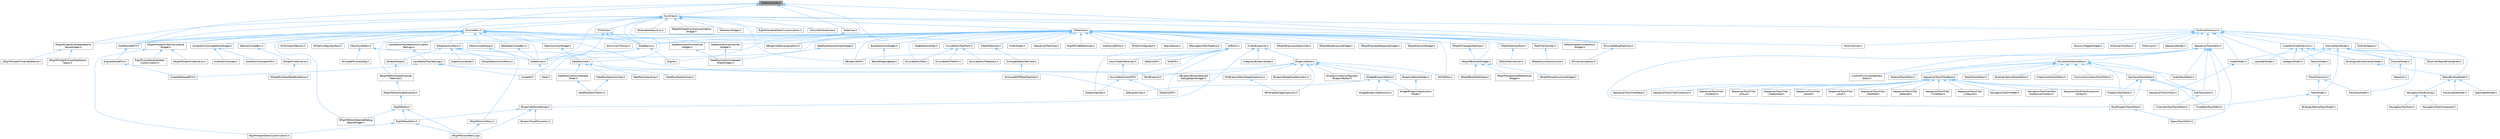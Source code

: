 digraph "SlateConstants.h"
{
 // INTERACTIVE_SVG=YES
 // LATEX_PDF_SIZE
  bgcolor="transparent";
  edge [fontname=Helvetica,fontsize=10,labelfontname=Helvetica,labelfontsize=10];
  node [fontname=Helvetica,fontsize=10,shape=box,height=0.2,width=0.4];
  Node1 [id="Node000001",label="SlateConstants.h",height=0.2,width=0.4,color="gray40", fillcolor="grey60", style="filled", fontcolor="black",tooltip=" "];
  Node1 -> Node2 [id="edge1_Node000001_Node000002",dir="back",color="steelblue1",style="solid",tooltip=" "];
  Node2 [id="Node000002",label="SBlueprintNamespaceEntry.h",height=0.2,width=0.4,color="grey40", fillcolor="white", style="filled",URL="$d4/d22/SBlueprintNamespaceEntry_8h.html",tooltip=" "];
  Node1 -> Node3 [id="edge2_Node000001_Node000003",dir="back",color="steelblue1",style="solid",tooltip=" "];
  Node3 [id="Node000003",label="SGraphActionMenu.h",height=0.2,width=0.4,color="grey40", fillcolor="white", style="filled",URL="$d0/d9a/SGraphActionMenu_8h.html",tooltip=" "];
  Node3 -> Node4 [id="edge3_Node000003_Node000004",dir="back",color="steelblue1",style="solid",tooltip=" "];
  Node4 [id="Node000004",label="GraphActionNode.h",height=0.2,width=0.4,color="grey40", fillcolor="white", style="filled",URL="$dc/d7a/GraphActionNode_8h.html",tooltip=" "];
  Node3 -> Node5 [id="edge4_Node000003_Node000005",dir="back",color="steelblue1",style="solid",tooltip=" "];
  Node5 [id="Node000005",label="SGraphEditorActionMenu.h",height=0.2,width=0.4,color="grey40", fillcolor="white", style="filled",URL="$dd/d8d/SGraphEditorActionMenu_8h.html",tooltip=" "];
  Node3 -> Node6 [id="edge5_Node000003_Node000006",dir="back",color="steelblue1",style="solid",tooltip=" "];
  Node6 [id="Node000006",label="SGraphPalette.h",height=0.2,width=0.4,color="grey40", fillcolor="white", style="filled",URL="$d5/dd1/SGraphPalette_8h.html",tooltip=" "];
  Node6 -> Node7 [id="edge6_Node000006_Node000007",dir="back",color="steelblue1",style="solid",tooltip=" "];
  Node7 [id="Node000007",label="SRigVMEditorGraphExplorer\lTreeView.h",height=0.2,width=0.4,color="grey40", fillcolor="white", style="filled",URL="$d8/d43/SRigVMEditorGraphExplorerTreeView_8h.html",tooltip=" "];
  Node7 -> Node8 [id="edge7_Node000007_Node000008",dir="back",color="steelblue1",style="solid",tooltip=" "];
  Node8 [id="Node000008",label="SRigVMEditorGraphExplorer.h",height=0.2,width=0.4,color="grey40", fillcolor="white", style="filled",URL="$db/d11/SRigVMEditorGraphExplorer_8h.html",tooltip=" "];
  Node8 -> Node9 [id="edge8_Node000008_Node000009",dir="back",color="steelblue1",style="solid",tooltip=" "];
  Node9 [id="Node000009",label="RigVMEditor.h",height=0.2,width=0.4,color="grey40", fillcolor="white", style="filled",URL="$d3/d13/RigVMEditor_8h.html",tooltip=" "];
  Node9 -> Node10 [id="edge9_Node000009_Node000010",dir="back",color="steelblue1",style="solid",tooltip=" "];
  Node10 [id="Node000010",label="RigVMNewEditor.h",height=0.2,width=0.4,color="grey40", fillcolor="white", style="filled",URL="$df/dd1/RigVMNewEditor_8h.html",tooltip=" "];
  Node10 -> Node11 [id="edge10_Node000010_Node000011",dir="back",color="steelblue1",style="solid",tooltip=" "];
  Node11 [id="Node000011",label="RigVMGraphDetailCustomization.h",height=0.2,width=0.4,color="grey40", fillcolor="white", style="filled",URL="$da/d8c/RigVMGraphDetailCustomization_8h.html",tooltip=" "];
  Node10 -> Node12 [id="edge11_Node000010_Node000012",dir="back",color="steelblue1",style="solid",tooltip=" "];
  Node12 [id="Node000012",label="SRigVMActionMenu.cpp",height=0.2,width=0.4,color="grey40", fillcolor="white", style="filled",URL="$dc/d4c/SRigVMActionMenu_8cpp.html",tooltip=" "];
  Node9 -> Node12 [id="edge12_Node000009_Node000012",dir="back",color="steelblue1",style="solid",tooltip=" "];
  Node9 -> Node13 [id="edge13_Node000009_Node000013",dir="back",color="steelblue1",style="solid",tooltip=" "];
  Node13 [id="Node000013",label="SRigVMEditorSelectedDebug\lObjectWidget.h",height=0.2,width=0.4,color="grey40", fillcolor="white", style="filled",URL="$d9/dcd/SRigVMEditorSelectedDebugObjectWidget_8h.html",tooltip=" "];
  Node3 -> Node14 [id="edge14_Node000003_Node000014",dir="back",color="steelblue1",style="solid",tooltip=" "];
  Node14 [id="Node000014",label="SMyBlueprint.h",height=0.2,width=0.4,color="grey40", fillcolor="white", style="filled",URL="$d3/d34/SMyBlueprint_8h.html",tooltip=" "];
  Node3 -> Node15 [id="edge15_Node000003_Node000015",dir="back",color="steelblue1",style="solid",tooltip=" "];
  Node15 [id="Node000015",label="SRigVMActionMenu.h",height=0.2,width=0.4,color="grey40", fillcolor="white", style="filled",URL="$d1/de8/SRigVMActionMenu_8h.html",tooltip=" "];
  Node15 -> Node12 [id="edge16_Node000015_Node000012",dir="back",color="steelblue1",style="solid",tooltip=" "];
  Node1 -> Node16 [id="edge17_Node000001_Node000016",dir="back",color="steelblue1",style="solid",tooltip=" "];
  Node16 [id="Node000016",label="SKismetDebugTreeView.h",height=0.2,width=0.4,color="grey40", fillcolor="white", style="filled",URL="$dc/df5/SKismetDebugTreeView_8h.html",tooltip=" "];
  Node16 -> Node17 [id="edge18_Node000016_Node000017",dir="back",color="steelblue1",style="solid",tooltip=" "];
  Node17 [id="Node000017",label="SPinValueInspector.h",height=0.2,width=0.4,color="grey40", fillcolor="white", style="filled",URL="$d6/d85/SPinValueInspector_8h.html",tooltip=" "];
  Node1 -> Node18 [id="edge19_Node000001_Node000018",dir="back",color="steelblue1",style="solid",tooltip=" "];
  Node18 [id="Node000018",label="SListView.h",height=0.2,width=0.4,color="grey40", fillcolor="white", style="filled",URL="$db/db5/SListView_8h.html",tooltip=" "];
  Node18 -> Node19 [id="edge20_Node000018_Node000019",dir="back",color="steelblue1",style="solid",tooltip=" "];
  Node19 [id="Node000019",label="DataflowView.h",height=0.2,width=0.4,color="grey40", fillcolor="white", style="filled",URL="$d4/d2e/DataflowView_8h.html",tooltip=" "];
  Node19 -> Node20 [id="edge21_Node000019_Node000020",dir="back",color="steelblue1",style="solid",tooltip=" "];
  Node20 [id="Node000020",label="DataflowCollectionSpread\lSheet.h",height=0.2,width=0.4,color="grey40", fillcolor="white", style="filled",URL="$da/da7/DataflowCollectionSpreadSheet_8h.html",tooltip=" "];
  Node20 -> Node21 [id="edge22_Node000020_Node000021",dir="back",color="steelblue1",style="solid",tooltip=" "];
  Node21 [id="Node000021",label="DataflowEditorToolkit.h",height=0.2,width=0.4,color="grey40", fillcolor="white", style="filled",URL="$d8/d80/DataflowEditorToolkit_8h.html",tooltip=" "];
  Node19 -> Node22 [id="edge23_Node000019_Node000022",dir="back",color="steelblue1",style="solid",tooltip=" "];
  Node22 [id="Node000022",label="DataflowOutputLog.h",height=0.2,width=0.4,color="grey40", fillcolor="white", style="filled",URL="$df/d1e/DataflowOutputLog_8h.html",tooltip=" "];
  Node19 -> Node23 [id="edge24_Node000019_Node000023",dir="back",color="steelblue1",style="solid",tooltip=" "];
  Node23 [id="Node000023",label="DataflowSelectionView.h",height=0.2,width=0.4,color="grey40", fillcolor="white", style="filled",URL="$d6/d34/DataflowSelectionView_8h.html",tooltip=" "];
  Node23 -> Node21 [id="edge25_Node000023_Node000021",dir="back",color="steelblue1",style="solid",tooltip=" "];
  Node19 -> Node24 [id="edge26_Node000019_Node000024",dir="back",color="steelblue1",style="solid",tooltip=" "];
  Node24 [id="Node000024",label="DataflowSkeletonView.h",height=0.2,width=0.4,color="grey40", fillcolor="white", style="filled",URL="$d7/df7/DataflowSkeletonView_8h.html",tooltip=" "];
  Node18 -> Node25 [id="edge27_Node000018_Node000025",dir="back",color="steelblue1",style="solid",tooltip=" "];
  Node25 [id="Node000025",label="IOutlinerExtension.h",height=0.2,width=0.4,color="grey40", fillcolor="white", style="filled",URL="$db/d1a/IOutlinerExtension_8h.html",tooltip=" "];
  Node25 -> Node26 [id="edge28_Node000025_Node000026",dir="back",color="steelblue1",style="solid",tooltip=" "];
  Node26 [id="Node000026",label="CategoryModel.h",height=0.2,width=0.4,color="grey40", fillcolor="white", style="filled",URL="$db/dfe/CategoryModel_8h.html",tooltip=" "];
  Node25 -> Node27 [id="edge29_Node000025_Node000027",dir="back",color="steelblue1",style="solid",tooltip=" "];
  Node27 [id="Node000027",label="ChannelModel.h",height=0.2,width=0.4,color="grey40", fillcolor="white", style="filled",URL="$de/d30/ChannelModel_8h.html",tooltip=" "];
  Node27 -> Node28 [id="edge30_Node000027_Node000028",dir="back",color="steelblue1",style="solid",tooltip=" "];
  Node28 [id="Node000028",label="Selection.h",height=0.2,width=0.4,color="grey40", fillcolor="white", style="filled",URL="$dd/dc2/Editor_2Sequencer_2Public_2MVVM_2Selection_2Selection_8h.html",tooltip=" "];
  Node25 -> Node29 [id="edge31_Node000025_Node000029",dir="back",color="steelblue1",style="solid",tooltip=" "];
  Node29 [id="Node000029",label="FolderModel.h",height=0.2,width=0.4,color="grey40", fillcolor="white", style="filled",URL="$d4/d1d/FolderModel_8h.html",tooltip=" "];
  Node29 -> Node30 [id="edge32_Node000029_Node000030",dir="back",color="steelblue1",style="solid",tooltip=" "];
  Node30 [id="Node000030",label="SequencerTrackFilters.h",height=0.2,width=0.4,color="grey40", fillcolor="white", style="filled",URL="$df/d72/SequencerTrackFilters_8h.html",tooltip=" "];
  Node25 -> Node31 [id="edge33_Node000025_Node000031",dir="back",color="steelblue1",style="solid",tooltip=" "];
  Node31 [id="Node000031",label="ISequencerTrackEditor.h",height=0.2,width=0.4,color="grey40", fillcolor="white", style="filled",URL="$df/dca/ISequencerTrackEditor_8h.html",tooltip=" "];
  Node31 -> Node32 [id="edge34_Node000031_Node000032",dir="back",color="steelblue1",style="solid",tooltip=" "];
  Node32 [id="Node000032",label="AudioTrackEditor.h",height=0.2,width=0.4,color="grey40", fillcolor="white", style="filled",URL="$dd/d96/AudioTrackEditor_8h.html",tooltip=" "];
  Node31 -> Node33 [id="edge35_Node000031_Node000033",dir="back",color="steelblue1",style="solid",tooltip=" "];
  Node33 [id="Node000033",label="BoolPropertyTrackEditor.h",height=0.2,width=0.4,color="grey40", fillcolor="white", style="filled",URL="$db/d07/BoolPropertyTrackEditor_8h.html",tooltip=" "];
  Node33 -> Node34 [id="edge36_Node000033_Node000034",dir="back",color="steelblue1",style="solid",tooltip=" "];
  Node34 [id="Node000034",label="SpawnTrackEditor.h",height=0.2,width=0.4,color="grey40", fillcolor="white", style="filled",URL="$d5/dac/SpawnTrackEditor_8h.html",tooltip=" "];
  Node31 -> Node35 [id="edge37_Node000031_Node000035",dir="back",color="steelblue1",style="solid",tooltip=" "];
  Node35 [id="Node000035",label="CinematicShotTrackEditor.h",height=0.2,width=0.4,color="grey40", fillcolor="white", style="filled",URL="$d3/d0c/CinematicShotTrackEditor_8h.html",tooltip=" "];
  Node31 -> Node36 [id="edge38_Node000031_Node000036",dir="back",color="steelblue1",style="solid",tooltip=" "];
  Node36 [id="Node000036",label="CustomPrimitiveDataTrack\lEditor.h",height=0.2,width=0.4,color="grey40", fillcolor="white", style="filled",URL="$dc/d8f/CustomPrimitiveDataTrackEditor_8h.html",tooltip=" "];
  Node31 -> Node37 [id="edge39_Node000031_Node000037",dir="back",color="steelblue1",style="solid",tooltip=" "];
  Node37 [id="Node000037",label="MaterialTrackEditor.h",height=0.2,width=0.4,color="grey40", fillcolor="white", style="filled",URL="$d1/d9f/MaterialTrackEditor_8h.html",tooltip=" "];
  Node31 -> Node38 [id="edge40_Node000031_Node000038",dir="back",color="steelblue1",style="solid",tooltip=" "];
  Node38 [id="Node000038",label="MovieSceneTrackEditor.h",height=0.2,width=0.4,color="grey40", fillcolor="white", style="filled",URL="$db/d6c/MovieSceneTrackEditor_8h.html",tooltip=" "];
  Node38 -> Node32 [id="edge41_Node000038_Node000032",dir="back",color="steelblue1",style="solid",tooltip=" "];
  Node38 -> Node39 [id="edge42_Node000038_Node000039",dir="back",color="steelblue1",style="solid",tooltip=" "];
  Node39 [id="Node000039",label="BindingLifetimeTrackEditor.h",height=0.2,width=0.4,color="grey40", fillcolor="white", style="filled",URL="$db/d3c/BindingLifetimeTrackEditor_8h.html",tooltip=" "];
  Node38 -> Node40 [id="edge43_Node000038_Node000040",dir="back",color="steelblue1",style="solid",tooltip=" "];
  Node40 [id="Node000040",label="ChaosCacheTrackEditor.h",height=0.2,width=0.4,color="grey40", fillcolor="white", style="filled",URL="$db/d36/ChaosCacheTrackEditor_8h.html",tooltip=" "];
  Node38 -> Node41 [id="edge44_Node000038_Node000041",dir="back",color="steelblue1",style="solid",tooltip=" "];
  Node41 [id="Node000041",label="CommonAnimationTrackEditor.h",height=0.2,width=0.4,color="grey40", fillcolor="white", style="filled",URL="$d9/d6e/CommonAnimationTrackEditor_8h.html",tooltip=" "];
  Node38 -> Node36 [id="edge45_Node000038_Node000036",dir="back",color="steelblue1",style="solid",tooltip=" "];
  Node38 -> Node42 [id="edge46_Node000038_Node000042",dir="back",color="steelblue1",style="solid",tooltip=" "];
  Node42 [id="Node000042",label="KeyframeTrackEditor.h",height=0.2,width=0.4,color="grey40", fillcolor="white", style="filled",URL="$dd/d47/KeyframeTrackEditor_8h.html",tooltip=" "];
  Node42 -> Node33 [id="edge47_Node000042_Node000033",dir="back",color="steelblue1",style="solid",tooltip=" "];
  Node42 -> Node43 [id="edge48_Node000042_Node000043",dir="back",color="steelblue1",style="solid",tooltip=" "];
  Node43 [id="Node000043",label="PropertyTrackEditor.h",height=0.2,width=0.4,color="grey40", fillcolor="white", style="filled",URL="$da/d9a/PropertyTrackEditor_8h.html",tooltip=" "];
  Node43 -> Node33 [id="edge49_Node000043_Node000033",dir="back",color="steelblue1",style="solid",tooltip=" "];
  Node42 -> Node44 [id="edge50_Node000042_Node000044",dir="back",color="steelblue1",style="solid",tooltip=" "];
  Node44 [id="Node000044",label="SubTrackEditor.h",height=0.2,width=0.4,color="grey40", fillcolor="white", style="filled",URL="$d8/d5b/SubTrackEditor_8h.html",tooltip=" "];
  Node44 -> Node35 [id="edge51_Node000044_Node000035",dir="back",color="steelblue1",style="solid",tooltip=" "];
  Node42 -> Node45 [id="edge52_Node000042_Node000045",dir="back",color="steelblue1",style="solid",tooltip=" "];
  Node45 [id="Node000045",label="TimeWarpTrackEditor.h",height=0.2,width=0.4,color="grey40", fillcolor="white", style="filled",URL="$dc/d2e/TimeWarpTrackEditor_8h.html",tooltip=" "];
  Node38 -> Node37 [id="edge53_Node000038_Node000037",dir="back",color="steelblue1",style="solid",tooltip=" "];
  Node38 -> Node46 [id="edge54_Node000038_Node000046",dir="back",color="steelblue1",style="solid",tooltip=" "];
  Node46 [id="Node000046",label="MediaTrackEditor.h",height=0.2,width=0.4,color="grey40", fillcolor="white", style="filled",URL="$d0/d41/MediaTrackEditor_8h.html",tooltip=" "];
  Node38 -> Node43 [id="edge55_Node000038_Node000043",dir="back",color="steelblue1",style="solid",tooltip=" "];
  Node38 -> Node47 [id="edge56_Node000038_Node000047",dir="back",color="steelblue1",style="solid",tooltip=" "];
  Node47 [id="Node000047",label="SequencerTrackFilterBase.h",height=0.2,width=0.4,color="grey40", fillcolor="white", style="filled",URL="$d8/def/Filters_2SequencerTrackFilterBase_8h.html",tooltip=" "];
  Node47 -> Node48 [id="edge57_Node000047_Node000048",dir="back",color="steelblue1",style="solid",tooltip=" "];
  Node48 [id="Node000048",label="NavigationToolFilterBar.h",height=0.2,width=0.4,color="grey40", fillcolor="white", style="filled",URL="$df/d14/NavigationToolFilterBar_8h.html",tooltip=" "];
  Node47 -> Node49 [id="edge58_Node000047_Node000049",dir="back",color="steelblue1",style="solid",tooltip=" "];
  Node49 [id="Node000049",label="NavigationToolFilterText\lExpressionContext.h",height=0.2,width=0.4,color="grey40", fillcolor="white", style="filled",URL="$d8/dd2/NavigationToolFilterTextExpressionContext_8h.html",tooltip=" "];
  Node47 -> Node50 [id="edge59_Node000047_Node000050",dir="back",color="steelblue1",style="solid",tooltip=" "];
  Node50 [id="Node000050",label="SequencerTextFilterExpression\lContext.h",height=0.2,width=0.4,color="grey40", fillcolor="white", style="filled",URL="$d0/d9f/SequencerTextFilterExpressionContext_8h.html",tooltip=" "];
  Node47 -> Node51 [id="edge60_Node000047_Node000051",dir="back",color="steelblue1",style="solid",tooltip=" "];
  Node51 [id="Node000051",label="SequencerTrackFilterBase.h",height=0.2,width=0.4,color="grey40", fillcolor="white", style="filled",URL="$d8/d4d/SequencerTrackFilterBase_8h.html",tooltip=" "];
  Node47 -> Node52 [id="edge61_Node000047_Node000052",dir="back",color="steelblue1",style="solid",tooltip=" "];
  Node52 [id="Node000052",label="SequencerTrackFilterCollection.h",height=0.2,width=0.4,color="grey40", fillcolor="white", style="filled",URL="$d8/de2/SequencerTrackFilterCollection_8h.html",tooltip=" "];
  Node47 -> Node53 [id="edge62_Node000047_Node000053",dir="back",color="steelblue1",style="solid",tooltip=" "];
  Node53 [id="Node000053",label="SequencerTrackFilter\l_Condition.h",height=0.2,width=0.4,color="grey40", fillcolor="white", style="filled",URL="$df/d17/SequencerTrackFilter__Condition_8h.html",tooltip=" "];
  Node47 -> Node54 [id="edge63_Node000047_Node000054",dir="back",color="steelblue1",style="solid",tooltip=" "];
  Node54 [id="Node000054",label="SequencerTrackFilter\l_Group.h",height=0.2,width=0.4,color="grey40", fillcolor="white", style="filled",URL="$da/dea/SequencerTrackFilter__Group_8h.html",tooltip=" "];
  Node47 -> Node55 [id="edge64_Node000047_Node000055",dir="back",color="steelblue1",style="solid",tooltip=" "];
  Node55 [id="Node000055",label="SequencerTrackFilter\l_HideIsolate.h",height=0.2,width=0.4,color="grey40", fillcolor="white", style="filled",URL="$d3/d55/SequencerTrackFilter__HideIsolate_8h.html",tooltip=" "];
  Node47 -> Node56 [id="edge65_Node000047_Node000056",dir="back",color="steelblue1",style="solid",tooltip=" "];
  Node56 [id="Node000056",label="SequencerTrackFilter\l_Keyed.h",height=0.2,width=0.4,color="grey40", fillcolor="white", style="filled",URL="$d4/d2d/SequencerTrackFilter__Keyed_8h.html",tooltip=" "];
  Node47 -> Node57 [id="edge66_Node000047_Node000057",dir="back",color="steelblue1",style="solid",tooltip=" "];
  Node57 [id="Node000057",label="SequencerTrackFilter\l_Level.h",height=0.2,width=0.4,color="grey40", fillcolor="white", style="filled",URL="$d2/d6c/SequencerTrackFilter__Level_8h.html",tooltip=" "];
  Node47 -> Node58 [id="edge67_Node000047_Node000058",dir="back",color="steelblue1",style="solid",tooltip=" "];
  Node58 [id="Node000058",label="SequencerTrackFilter\l_Modified.h",height=0.2,width=0.4,color="grey40", fillcolor="white", style="filled",URL="$d0/dd9/SequencerTrackFilter__Modified_8h.html",tooltip=" "];
  Node47 -> Node59 [id="edge68_Node000047_Node000059",dir="back",color="steelblue1",style="solid",tooltip=" "];
  Node59 [id="Node000059",label="SequencerTrackFilter\l_Selected.h",height=0.2,width=0.4,color="grey40", fillcolor="white", style="filled",URL="$dc/d54/SequencerTrackFilter__Selected_8h.html",tooltip=" "];
  Node47 -> Node60 [id="edge69_Node000047_Node000060",dir="back",color="steelblue1",style="solid",tooltip=" "];
  Node60 [id="Node000060",label="SequencerTrackFilter\l_TimeWarp.h",height=0.2,width=0.4,color="grey40", fillcolor="white", style="filled",URL="$d6/dd0/SequencerTrackFilter__TimeWarp_8h.html",tooltip=" "];
  Node47 -> Node61 [id="edge70_Node000047_Node000061",dir="back",color="steelblue1",style="solid",tooltip=" "];
  Node61 [id="Node000061",label="SequencerTrackFilter\l_Unbound.h",height=0.2,width=0.4,color="grey40", fillcolor="white", style="filled",URL="$d0/dd1/SequencerTrackFilter__Unbound_8h.html",tooltip=" "];
  Node47 -> Node30 [id="edge71_Node000047_Node000030",dir="back",color="steelblue1",style="solid",tooltip=" "];
  Node38 -> Node44 [id="edge72_Node000038_Node000044",dir="back",color="steelblue1",style="solid",tooltip=" "];
  Node31 -> Node34 [id="edge73_Node000031_Node000034",dir="back",color="steelblue1",style="solid",tooltip=" "];
  Node31 -> Node44 [id="edge74_Node000031_Node000044",dir="back",color="steelblue1",style="solid",tooltip=" "];
  Node25 -> Node62 [id="edge75_Node000025_Node000062",dir="back",color="steelblue1",style="solid",tooltip=" "];
  Node62 [id="Node000062",label="LinkedOutlinerExtension.h",height=0.2,width=0.4,color="grey40", fillcolor="white", style="filled",URL="$da/d0f/LinkedOutlinerExtension_8h.html",tooltip=" "];
  Node62 -> Node63 [id="edge76_Node000062_Node000063",dir="back",color="steelblue1",style="solid",tooltip=" "];
  Node63 [id="Node000063",label="BindingLifetimeOverlayModel.h",height=0.2,width=0.4,color="grey40", fillcolor="white", style="filled",URL="$d2/d69/BindingLifetimeOverlayModel_8h.html",tooltip=" "];
  Node63 -> Node64 [id="edge77_Node000063_Node000064",dir="back",color="steelblue1",style="solid",tooltip=" "];
  Node64 [id="Node000064",label="ObjectBindingModel.h",height=0.2,width=0.4,color="grey40", fillcolor="white", style="filled",URL="$de/dbc/ObjectBindingModel_8h.html",tooltip=" "];
  Node64 -> Node65 [id="edge78_Node000064_Node000065",dir="back",color="steelblue1",style="solid",tooltip=" "];
  Node65 [id="Node000065",label="NavigationToolBinding.h",height=0.2,width=0.4,color="grey40", fillcolor="white", style="filled",URL="$d0/db5/NavigationToolBinding_8h.html",tooltip=" "];
  Node65 -> Node66 [id="edge79_Node000065_Node000066",dir="back",color="steelblue1",style="solid",tooltip=" "];
  Node66 [id="Node000066",label="NavigationToolActor.h",height=0.2,width=0.4,color="grey40", fillcolor="white", style="filled",URL="$d6/da8/NavigationToolActor_8h.html",tooltip=" "];
  Node65 -> Node67 [id="edge80_Node000065_Node000067",dir="back",color="steelblue1",style="solid",tooltip=" "];
  Node67 [id="Node000067",label="NavigationToolComponent.h",height=0.2,width=0.4,color="grey40", fillcolor="white", style="filled",URL="$d7/dfc/NavigationToolComponent_8h.html",tooltip=" "];
  Node64 -> Node68 [id="edge81_Node000064_Node000068",dir="back",color="steelblue1",style="solid",tooltip=" "];
  Node68 [id="Node000068",label="PossessableModel.h",height=0.2,width=0.4,color="grey40", fillcolor="white", style="filled",URL="$d5/d01/PossessableModel_8h.html",tooltip=" "];
  Node64 -> Node69 [id="edge82_Node000064_Node000069",dir="back",color="steelblue1",style="solid",tooltip=" "];
  Node69 [id="Node000069",label="SpawnableModel.h",height=0.2,width=0.4,color="grey40", fillcolor="white", style="filled",URL="$d0/dd5/SpawnableModel_8h.html",tooltip=" "];
  Node62 -> Node26 [id="edge83_Node000062_Node000026",dir="back",color="steelblue1",style="solid",tooltip=" "];
  Node62 -> Node27 [id="edge84_Node000062_Node000027",dir="back",color="steelblue1",style="solid",tooltip=" "];
  Node62 -> Node70 [id="edge85_Node000062_Node000070",dir="back",color="steelblue1",style="solid",tooltip=" "];
  Node70 [id="Node000070",label="LayerBarModel.h",height=0.2,width=0.4,color="grey40", fillcolor="white", style="filled",URL="$dd/daa/LayerBarModel_8h.html",tooltip=" "];
  Node62 -> Node71 [id="edge86_Node000062_Node000071",dir="back",color="steelblue1",style="solid",tooltip=" "];
  Node71 [id="Node000071",label="SectionModel.h",height=0.2,width=0.4,color="grey40", fillcolor="white", style="filled",URL="$d7/d0c/SectionModel_8h.html",tooltip=" "];
  Node71 -> Node72 [id="edge87_Node000071_Node000072",dir="back",color="steelblue1",style="solid",tooltip=" "];
  Node72 [id="Node000072",label="ITrackExtension.h",height=0.2,width=0.4,color="grey40", fillcolor="white", style="filled",URL="$d4/d09/ITrackExtension_8h.html",tooltip=" "];
  Node72 -> Node73 [id="edge88_Node000072_Node000073",dir="back",color="steelblue1",style="solid",tooltip=" "];
  Node73 [id="Node000073",label="TrackModel.h",height=0.2,width=0.4,color="grey40", fillcolor="white", style="filled",URL="$db/d94/TrackModel_8h.html",tooltip=" "];
  Node73 -> Node74 [id="edge89_Node000073_Node000074",dir="back",color="steelblue1",style="solid",tooltip=" "];
  Node74 [id="Node000074",label="BindingLifetimeTrackModel.h",height=0.2,width=0.4,color="grey40", fillcolor="white", style="filled",URL="$d5/d30/BindingLifetimeTrackModel_8h.html",tooltip=" "];
  Node73 -> Node45 [id="edge90_Node000073_Node000045",dir="back",color="steelblue1",style="solid",tooltip=" "];
  Node72 -> Node75 [id="edge91_Node000072_Node000075",dir="back",color="steelblue1",style="solid",tooltip=" "];
  Node75 [id="Node000075",label="TrackRowModel.h",height=0.2,width=0.4,color="grey40", fillcolor="white", style="filled",URL="$d8/db5/TrackRowModel_8h.html",tooltip=" "];
  Node25 -> Node76 [id="edge92_Node000025_Node000076",dir="back",color="steelblue1",style="solid",tooltip=" "];
  Node76 [id="Node000076",label="OutlinerItemModel.h",height=0.2,width=0.4,color="grey40", fillcolor="white", style="filled",URL="$da/dbf/OutlinerItemModel_8h.html",tooltip=" "];
  Node76 -> Node26 [id="edge93_Node000076_Node000026",dir="back",color="steelblue1",style="solid",tooltip=" "];
  Node76 -> Node27 [id="edge94_Node000076_Node000027",dir="back",color="steelblue1",style="solid",tooltip=" "];
  Node76 -> Node29 [id="edge95_Node000076_Node000029",dir="back",color="steelblue1",style="solid",tooltip=" "];
  Node76 -> Node64 [id="edge96_Node000076_Node000064",dir="back",color="steelblue1",style="solid",tooltip=" "];
  Node76 -> Node77 [id="edge97_Node000076_Node000077",dir="back",color="steelblue1",style="solid",tooltip=" "];
  Node77 [id="Node000077",label="SOutlinerObjectBindingView.h",height=0.2,width=0.4,color="grey40", fillcolor="white", style="filled",URL="$d1/dfa/SOutlinerObjectBindingView_8h.html",tooltip=" "];
  Node76 -> Node73 [id="edge98_Node000076_Node000073",dir="back",color="steelblue1",style="solid",tooltip=" "];
  Node76 -> Node75 [id="edge99_Node000076_Node000075",dir="back",color="steelblue1",style="solid",tooltip=" "];
  Node25 -> Node78 [id="edge100_Node000025_Node000078",dir="back",color="steelblue1",style="solid",tooltip=" "];
  Node78 [id="Node000078",label="OutlinerSpacer.h",height=0.2,width=0.4,color="grey40", fillcolor="white", style="filled",URL="$dd/d3e/OutlinerSpacer_8h.html",tooltip=" "];
  Node25 -> Node79 [id="edge101_Node000025_Node000079",dir="back",color="steelblue1",style="solid",tooltip=" "];
  Node79 [id="Node000079",label="SColumnToggleWidget.h",height=0.2,width=0.4,color="grey40", fillcolor="white", style="filled",URL="$de/d8d/SColumnToggleWidget_8h.html",tooltip=" "];
  Node25 -> Node80 [id="edge102_Node000025_Node000080",dir="back",color="steelblue1",style="solid",tooltip=" "];
  Node80 [id="Node000080",label="SOutlinerView.h",height=0.2,width=0.4,color="grey40", fillcolor="white", style="filled",URL="$d5/de1/SOutlinerView_8h.html",tooltip=" "];
  Node25 -> Node81 [id="edge103_Node000025_Node000081",dir="back",color="steelblue1",style="solid",tooltip=" "];
  Node81 [id="Node000081",label="SOutlinerViewRow.h",height=0.2,width=0.4,color="grey40", fillcolor="white", style="filled",URL="$db/de3/SOutlinerViewRow_8h.html",tooltip=" "];
  Node25 -> Node82 [id="edge104_Node000025_Node000082",dir="back",color="steelblue1",style="solid",tooltip=" "];
  Node82 [id="Node000082",label="STrackLane.h",height=0.2,width=0.4,color="grey40", fillcolor="white", style="filled",URL="$d2/d8f/STrackLane_8h.html",tooltip=" "];
  Node25 -> Node83 [id="edge105_Node000025_Node000083",dir="back",color="steelblue1",style="solid",tooltip=" "];
  Node83 [id="Node000083",label="SequenceModel.h",height=0.2,width=0.4,color="grey40", fillcolor="white", style="filled",URL="$d4/d28/SequenceModel_8h.html",tooltip=" "];
  Node18 -> Node84 [id="edge106_Node000018_Node000084",dir="back",color="steelblue1",style="solid",tooltip=" "];
  Node84 [id="Node000084",label="ReferenceSectionSelection\lWidget.h",height=0.2,width=0.4,color="grey40", fillcolor="white", style="filled",URL="$db/d75/ReferenceSectionSelectionWidget_8h.html",tooltip=" "];
  Node18 -> Node85 [id="edge107_Node000018_Node000085",dir="back",color="steelblue1",style="solid",tooltip=" "];
  Node85 [id="Node000085",label="RigVMVariableDetailCustomization.h",height=0.2,width=0.4,color="grey40", fillcolor="white", style="filled",URL="$d3/d24/RigVMVariableDetailCustomization_8h.html",tooltip=" "];
  Node18 -> Node86 [id="edge108_Node000018_Node000086",dir="back",color="steelblue1",style="solid",tooltip=" "];
  Node86 [id="Node000086",label="SAnimAttributeView.h",height=0.2,width=0.4,color="grey40", fillcolor="white", style="filled",URL="$df/d42/SAnimAttributeView_8h.html",tooltip=" "];
  Node18 -> Node87 [id="edge109_Node000018_Node000087",dir="back",color="steelblue1",style="solid",tooltip=" "];
  Node87 [id="Node000087",label="SBlueprintDiff.h",height=0.2,width=0.4,color="grey40", fillcolor="white", style="filled",URL="$de/d6d/SBlueprintDiff_8h.html",tooltip=" "];
  Node18 -> Node88 [id="edge110_Node000018_Node000088",dir="back",color="steelblue1",style="solid",tooltip=" "];
  Node88 [id="Node000088",label="SComboBox.h",height=0.2,width=0.4,color="grey40", fillcolor="white", style="filled",URL="$d2/dd5/SComboBox_8h.html",tooltip=" "];
  Node88 -> Node89 [id="edge111_Node000088_Node000089",dir="back",color="steelblue1",style="solid",tooltip=" "];
  Node89 [id="Node000089",label="DataflowTransformOutliner\lWidget.h",height=0.2,width=0.4,color="grey40", fillcolor="white", style="filled",URL="$d8/df9/DataflowTransformOutlinerWidget_8h.html",tooltip=" "];
  Node89 -> Node90 [id="edge112_Node000089_Node000090",dir="back",color="steelblue1",style="solid",tooltip=" "];
  Node90 [id="Node000090",label="DataflowCollectionSpread\lSheetWidget.h",height=0.2,width=0.4,color="grey40", fillcolor="white", style="filled",URL="$da/da3/DataflowCollectionSpreadSheetWidget_8h.html",tooltip=" "];
  Node88 -> Node91 [id="edge113_Node000088_Node000091",dir="back",color="steelblue1",style="solid",tooltip=" "];
  Node91 [id="Node000091",label="DataflowVerticesOutliner\lWidget.h",height=0.2,width=0.4,color="grey40", fillcolor="white", style="filled",URL="$dd/deb/DataflowVerticesOutlinerWidget_8h.html",tooltip=" "];
  Node91 -> Node90 [id="edge114_Node000091_Node000090",dir="back",color="steelblue1",style="solid",tooltip=" "];
  Node88 -> Node92 [id="edge115_Node000088_Node000092",dir="back",color="steelblue1",style="solid",tooltip=" "];
  Node92 [id="Node000092",label="LevelEditorPlayNetworkEmulation\lSettings.h",height=0.2,width=0.4,color="grey40", fillcolor="white", style="filled",URL="$d4/d35/LevelEditorPlayNetworkEmulationSettings_8h.html",tooltip=" "];
  Node92 -> Node93 [id="edge116_Node000092_Node000093",dir="back",color="steelblue1",style="solid",tooltip=" "];
  Node93 [id="Node000093",label="LevelEditorPlaySettings.h",height=0.2,width=0.4,color="grey40", fillcolor="white", style="filled",URL="$d4/d3b/LevelEditorPlaySettings_8h.html",tooltip=" "];
  Node93 -> Node94 [id="edge117_Node000093_Node000094",dir="back",color="steelblue1",style="solid",tooltip=" "];
  Node94 [id="Node000094",label="SDesignerView.h",height=0.2,width=0.4,color="grey40", fillcolor="white", style="filled",URL="$d2/d14/SDesignerView_8h.html",tooltip=" "];
  Node93 -> Node95 [id="edge118_Node000093_Node000095",dir="back",color="steelblue1",style="solid",tooltip=" "];
  Node95 [id="Node000095",label="UnrealEd.h",height=0.2,width=0.4,color="grey40", fillcolor="white", style="filled",URL="$d2/d5f/UnrealEd_8h.html",tooltip=" "];
  Node93 -> Node96 [id="edge119_Node000093_Node000096",dir="back",color="steelblue1",style="solid",tooltip=" "];
  Node96 [id="Node000096",label="UnrealEdSharedPCH.h",height=0.2,width=0.4,color="grey40", fillcolor="white", style="filled",URL="$d1/de6/UnrealEdSharedPCH_8h.html",tooltip=" "];
  Node88 -> Node97 [id="edge120_Node000088_Node000097",dir="back",color="steelblue1",style="solid",tooltip=" "];
  Node97 [id="Node000097",label="SAudioOscilloscopePanelWidget.h",height=0.2,width=0.4,color="grey40", fillcolor="white", style="filled",URL="$db/d7e/SAudioOscilloscopePanelWidget_8h.html",tooltip=" "];
  Node97 -> Node98 [id="edge121_Node000097_Node000098",dir="back",color="steelblue1",style="solid",tooltip=" "];
  Node98 [id="Node000098",label="AudioOscilloscope.h",height=0.2,width=0.4,color="grey40", fillcolor="white", style="filled",URL="$d5/d81/AudioOscilloscope_8h.html",tooltip=" "];
  Node97 -> Node99 [id="edge122_Node000097_Node000099",dir="back",color="steelblue1",style="solid",tooltip=" "];
  Node99 [id="Node000099",label="AudioOscilloscopeUMG.h",height=0.2,width=0.4,color="grey40", fillcolor="white", style="filled",URL="$df/de7/AudioOscilloscopeUMG_8h.html",tooltip=" "];
  Node88 -> Node100 [id="edge123_Node000088_Node000100",dir="back",color="steelblue1",style="solid",tooltip=" "];
  Node100 [id="Node000100",label="SBlueprintEditorSelected\lDebugObjectWidget.h",height=0.2,width=0.4,color="grey40", fillcolor="white", style="filled",URL="$de/d6c/SBlueprintEditorSelectedDebugObjectWidget_8h.html",tooltip=" "];
  Node88 -> Node101 [id="edge124_Node000088_Node000101",dir="back",color="steelblue1",style="solid",tooltip=" "];
  Node101 [id="Node000101",label="SCSVImportOptions.h",height=0.2,width=0.4,color="grey40", fillcolor="white", style="filled",URL="$d7/dfe/SCSVImportOptions_8h.html",tooltip=" "];
  Node88 -> Node102 [id="edge125_Node000088_Node000102",dir="back",color="steelblue1",style="solid",tooltip=" "];
  Node102 [id="Node000102",label="SEditableComboBox.h",height=0.2,width=0.4,color="grey40", fillcolor="white", style="filled",URL="$d0/d8c/SEditableComboBox_8h.html",tooltip=" "];
  Node102 -> Node103 [id="edge126_Node000102_Node000103",dir="back",color="steelblue1",style="solid",tooltip=" "];
  Node103 [id="Node000103",label="SlateExtras.h",height=0.2,width=0.4,color="grey40", fillcolor="white", style="filled",URL="$d8/dec/SlateExtras_8h.html",tooltip=" "];
  Node103 -> Node104 [id="edge127_Node000103_Node000104",dir="back",color="steelblue1",style="solid",tooltip=" "];
  Node104 [id="Node000104",label="Slate.h",height=0.2,width=0.4,color="grey40", fillcolor="white", style="filled",URL="$d2/dc0/Slate_8h.html",tooltip=" "];
  Node88 -> Node105 [id="edge128_Node000088_Node000105",dir="back",color="steelblue1",style="solid",tooltip=" "];
  Node105 [id="Node000105",label="SFilterConfiguratorRow.h",height=0.2,width=0.4,color="grey40", fillcolor="white", style="filled",URL="$d2/d18/SFilterConfiguratorRow_8h.html",tooltip=" "];
  Node88 -> Node106 [id="edge129_Node000088_Node000106",dir="back",color="steelblue1",style="solid",tooltip=" "];
  Node106 [id="Node000106",label="SNameComboBox.h",height=0.2,width=0.4,color="grey40", fillcolor="white", style="filled",URL="$d8/d4b/SNameComboBox_8h.html",tooltip=" "];
  Node106 -> Node107 [id="edge130_Node000106_Node000107",dir="back",color="steelblue1",style="solid",tooltip=" "];
  Node107 [id="Node000107",label="SGraphPinNameList.h",height=0.2,width=0.4,color="grey40", fillcolor="white", style="filled",URL="$d4/d09/SGraphPinNameList_8h.html",tooltip=" "];
  Node107 -> Node108 [id="edge131_Node000107_Node000108",dir="back",color="steelblue1",style="solid",tooltip=" "];
  Node108 [id="Node000108",label="SGraphPinDataTableRowName.h",height=0.2,width=0.4,color="grey40", fillcolor="white", style="filled",URL="$d3/d40/SGraphPinDataTableRowName_8h.html",tooltip=" "];
  Node88 -> Node13 [id="edge132_Node000088_Node000013",dir="back",color="steelblue1",style="solid",tooltip=" "];
  Node88 -> Node109 [id="edge133_Node000088_Node000109",dir="back",color="steelblue1",style="solid",tooltip=" "];
  Node109 [id="Node000109",label="SRigVMGraphPinEditableName\lValueWidget.h",height=0.2,width=0.4,color="grey40", fillcolor="white", style="filled",URL="$da/d0c/SRigVMGraphPinEditableNameValueWidget_8h.html",tooltip=" "];
  Node109 -> Node110 [id="edge134_Node000109_Node000110",dir="back",color="steelblue1",style="solid",tooltip=" "];
  Node110 [id="Node000110",label="SRigVMGraphPinUserDataName\lSpace.h",height=0.2,width=0.4,color="grey40", fillcolor="white", style="filled",URL="$d7/dfd/SRigVMGraphPinUserDataNameSpace_8h.html",tooltip=" "];
  Node109 -> Node111 [id="edge135_Node000109_Node000111",dir="back",color="steelblue1",style="solid",tooltip=" "];
  Node111 [id="Node000111",label="SRigVMGraphPinVariableName.h",height=0.2,width=0.4,color="grey40", fillcolor="white", style="filled",URL="$d0/da1/SRigVMGraphPinVariableName_8h.html",tooltip=" "];
  Node88 -> Node112 [id="edge136_Node000088_Node000112",dir="back",color="steelblue1",style="solid",tooltip=" "];
  Node112 [id="Node000112",label="SRigVMGraphPinNameListValue\lWidget.h",height=0.2,width=0.4,color="grey40", fillcolor="white", style="filled",URL="$dc/dac/SRigVMGraphPinNameListValueWidget_8h.html",tooltip=" "];
  Node112 -> Node11 [id="edge137_Node000112_Node000011",dir="back",color="steelblue1",style="solid",tooltip=" "];
  Node112 -> Node113 [id="edge138_Node000112_Node000113",dir="back",color="steelblue1",style="solid",tooltip=" "];
  Node113 [id="Node000113",label="RigVMLocalVariableDetail\lCustomization.h",height=0.2,width=0.4,color="grey40", fillcolor="white", style="filled",URL="$de/de8/RigVMLocalVariableDetailCustomization_8h.html",tooltip=" "];
  Node112 -> Node114 [id="edge139_Node000112_Node000114",dir="back",color="steelblue1",style="solid",tooltip=" "];
  Node114 [id="Node000114",label="SRigVMGraphPinNameList.h",height=0.2,width=0.4,color="grey40", fillcolor="white", style="filled",URL="$d7/dfc/SRigVMGraphPinNameList_8h.html",tooltip=" "];
  Node88 -> Node115 [id="edge140_Node000088_Node000115",dir="back",color="steelblue1",style="solid",tooltip=" "];
  Node115 [id="Node000115",label="STableTreeView.h",height=0.2,width=0.4,color="grey40", fillcolor="white", style="filled",URL="$dd/d46/STableTreeView_8h.html",tooltip=" "];
  Node115 -> Node116 [id="edge141_Node000115_Node000116",dir="back",color="steelblue1",style="solid",tooltip=" "];
  Node116 [id="Node000116",label="SUntypedTableTreeView.h",height=0.2,width=0.4,color="grey40", fillcolor="white", style="filled",URL="$da/dc1/SUntypedTableTreeView_8h.html",tooltip=" "];
  Node116 -> Node117 [id="edge142_Node000116_Node000117",dir="back",color="steelblue1",style="solid",tooltip=" "];
  Node117 [id="Node000117",label="SUntypedDiffTableTreeView.h",height=0.2,width=0.4,color="grey40", fillcolor="white", style="filled",URL="$d2/dd2/SUntypedDiffTableTreeView_8h.html",tooltip=" "];
  Node88 -> Node118 [id="edge143_Node000088_Node000118",dir="back",color="steelblue1",style="solid",tooltip=" "];
  Node118 [id="Node000118",label="STextComboBox.h",height=0.2,width=0.4,color="grey40", fillcolor="white", style="filled",URL="$d6/d14/STextComboBox_8h.html",tooltip=" "];
  Node118 -> Node119 [id="edge144_Node000118_Node000119",dir="back",color="steelblue1",style="solid",tooltip=" "];
  Node119 [id="Node000119",label="SFixupSelfContextDlg.h",height=0.2,width=0.4,color="grey40", fillcolor="white", style="filled",URL="$d5/da4/SFixupSelfContextDlg_8h.html",tooltip=" "];
  Node118 -> Node103 [id="edge145_Node000118_Node000103",dir="back",color="steelblue1",style="solid",tooltip=" "];
  Node88 -> Node120 [id="edge146_Node000088_Node000120",dir="back",color="steelblue1",style="solid",tooltip=" "];
  Node120 [id="Node000120",label="STextComboPopup.h",height=0.2,width=0.4,color="grey40", fillcolor="white", style="filled",URL="$d1/d76/STextComboPopup_8h.html",tooltip=" "];
  Node120 -> Node103 [id="edge147_Node000120_Node000103",dir="back",color="steelblue1",style="solid",tooltip=" "];
  Node88 -> Node121 [id="edge148_Node000088_Node000121",dir="back",color="steelblue1",style="solid",tooltip=" "];
  Node121 [id="Node000121",label="SelectionViewWidget.h",height=0.2,width=0.4,color="grey40", fillcolor="white", style="filled",URL="$dc/db5/SelectionViewWidget_8h.html",tooltip=" "];
  Node121 -> Node19 [id="edge149_Node000121_Node000019",dir="back",color="steelblue1",style="solid",tooltip=" "];
  Node88 -> Node122 [id="edge150_Node000088_Node000122",dir="back",color="steelblue1",style="solid",tooltip=" "];
  Node122 [id="Node000122",label="SlateBasics.h",height=0.2,width=0.4,color="grey40", fillcolor="white", style="filled",URL="$da/d2f/SlateBasics_8h.html",tooltip=" "];
  Node122 -> Node123 [id="edge151_Node000122_Node000123",dir="back",color="steelblue1",style="solid",tooltip=" "];
  Node123 [id="Node000123",label="Engine.h",height=0.2,width=0.4,color="grey40", fillcolor="white", style="filled",URL="$d1/d34/Public_2Engine_8h.html",tooltip=" "];
  Node122 -> Node104 [id="edge152_Node000122_Node000104",dir="back",color="steelblue1",style="solid",tooltip=" "];
  Node122 -> Node103 [id="edge153_Node000122_Node000103",dir="back",color="steelblue1",style="solid",tooltip=" "];
  Node122 -> Node95 [id="edge154_Node000122_Node000095",dir="back",color="steelblue1",style="solid",tooltip=" "];
  Node88 -> Node103 [id="edge155_Node000088_Node000103",dir="back",color="steelblue1",style="solid",tooltip=" "];
  Node88 -> Node124 [id="edge156_Node000088_Node000124",dir="back",color="steelblue1",style="solid",tooltip=" "];
  Node124 [id="Node000124",label="SlateSharedPCH.h",height=0.2,width=0.4,color="grey40", fillcolor="white", style="filled",URL="$d1/dfc/SlateSharedPCH_8h.html",tooltip=" "];
  Node124 -> Node125 [id="edge157_Node000124_Node000125",dir="back",color="steelblue1",style="solid",tooltip=" "];
  Node125 [id="Node000125",label="EngineSharedPCH.h",height=0.2,width=0.4,color="grey40", fillcolor="white", style="filled",URL="$dc/dbb/EngineSharedPCH_8h.html",tooltip=" "];
  Node125 -> Node96 [id="edge158_Node000125_Node000096",dir="back",color="steelblue1",style="solid",tooltip=" "];
  Node18 -> Node126 [id="edge159_Node000018_Node000126",dir="back",color="steelblue1",style="solid",tooltip=" "];
  Node126 [id="Node000126",label="SFilterableObjectList.h",height=0.2,width=0.4,color="grey40", fillcolor="white", style="filled",URL="$dc/de4/SFilterableObjectList_8h.html",tooltip=" "];
  Node18 -> Node127 [id="edge160_Node000018_Node000127",dir="back",color="steelblue1",style="solid",tooltip=" "];
  Node127 [id="Node000127",label="SRigVMGraphFunctionLocalization\lWidget.h",height=0.2,width=0.4,color="grey40", fillcolor="white", style="filled",URL="$dd/d59/SRigVMGraphFunctionLocalizationWidget_8h.html",tooltip=" "];
  Node18 -> Node109 [id="edge161_Node000018_Node000109",dir="back",color="steelblue1",style="solid",tooltip=" "];
  Node18 -> Node112 [id="edge162_Node000018_Node000112",dir="back",color="steelblue1",style="solid",tooltip=" "];
  Node18 -> Node128 [id="edge163_Node000018_Node000128",dir="back",color="steelblue1",style="solid",tooltip=" "];
  Node128 [id="Node000128",label="SSkeletonWidget.h",height=0.2,width=0.4,color="grey40", fillcolor="white", style="filled",URL="$dd/da7/SSkeletonWidget_8h.html",tooltip=" "];
  Node18 -> Node129 [id="edge164_Node000018_Node000129",dir="back",color="steelblue1",style="solid",tooltip=" "];
  Node129 [id="Node000129",label="STileView.h",height=0.2,width=0.4,color="grey40", fillcolor="white", style="filled",URL="$da/dd5/STileView_8h.html",tooltip=" "];
  Node129 -> Node130 [id="edge165_Node000129_Node000130",dir="back",color="steelblue1",style="solid",tooltip=" "];
  Node130 [id="Node000130",label="SCommonTileView.h",height=0.2,width=0.4,color="grey40", fillcolor="white", style="filled",URL="$de/d0c/SCommonTileView_8h.html",tooltip=" "];
  Node129 -> Node122 [id="edge166_Node000129_Node000122",dir="back",color="steelblue1",style="solid",tooltip=" "];
  Node129 -> Node103 [id="edge167_Node000129_Node000103",dir="back",color="steelblue1",style="solid",tooltip=" "];
  Node18 -> Node131 [id="edge168_Node000018_Node000131",dir="back",color="steelblue1",style="solid",tooltip=" "];
  Node131 [id="Node000131",label="STreeView.h",height=0.2,width=0.4,color="grey40", fillcolor="white", style="filled",URL="$de/dea/STreeView_8h.html",tooltip=" "];
  Node131 -> Node132 [id="edge169_Node000131_Node000132",dir="back",color="steelblue1",style="solid",tooltip=" "];
  Node132 [id="Node000132",label="BoneSelectionWidget.h",height=0.2,width=0.4,color="grey40", fillcolor="white", style="filled",URL="$d4/dd3/BoneSelectionWidget_8h.html",tooltip=" "];
  Node132 -> Node133 [id="edge170_Node000132_Node000133",dir="back",color="steelblue1",style="solid",tooltip=" "];
  Node133 [id="Node000133",label="SBoneMappingBase.h",height=0.2,width=0.4,color="grey40", fillcolor="white", style="filled",URL="$d7/d49/SBoneMappingBase_8h.html",tooltip=" "];
  Node131 -> Node134 [id="edge171_Node000131_Node000134",dir="back",color="steelblue1",style="solid",tooltip=" "];
  Node134 [id="Node000134",label="CurveEditorTreeTraits.h",height=0.2,width=0.4,color="grey40", fillcolor="white", style="filled",URL="$d4/d4a/CurveEditorTreeTraits_8h.html",tooltip=" "];
  Node134 -> Node135 [id="edge172_Node000134_Node000135",dir="back",color="steelblue1",style="solid",tooltip=" "];
  Node135 [id="Node000135",label="SCurveEditorTree.h",height=0.2,width=0.4,color="grey40", fillcolor="white", style="filled",URL="$da/da4/SCurveEditorTree_8h.html",tooltip=" "];
  Node134 -> Node136 [id="edge173_Node000134_Node000136",dir="back",color="steelblue1",style="solid",tooltip=" "];
  Node136 [id="Node000136",label="SCurveEditorTreePin.h",height=0.2,width=0.4,color="grey40", fillcolor="white", style="filled",URL="$db/d44/SCurveEditorTreePin_8h.html",tooltip=" "];
  Node134 -> Node137 [id="edge174_Node000134_Node000137",dir="back",color="steelblue1",style="solid",tooltip=" "];
  Node137 [id="Node000137",label="SCurveEditorTreeSelect.h",height=0.2,width=0.4,color="grey40", fillcolor="white", style="filled",URL="$d9/d58/SCurveEditorTreeSelect_8h.html",tooltip=" "];
  Node131 -> Node138 [id="edge175_Node000131_Node000138",dir="back",color="steelblue1",style="solid",tooltip=" "];
  Node138 [id="Node000138",label="DataflowFacesOutlinerWidget.h",height=0.2,width=0.4,color="grey40", fillcolor="white", style="filled",URL="$d1/d1c/DataflowFacesOutlinerWidget_8h.html",tooltip=" "];
  Node138 -> Node90 [id="edge176_Node000138_Node000090",dir="back",color="steelblue1",style="solid",tooltip=" "];
  Node131 -> Node89 [id="edge177_Node000131_Node000089",dir="back",color="steelblue1",style="solid",tooltip=" "];
  Node131 -> Node91 [id="edge178_Node000131_Node000091",dir="back",color="steelblue1",style="solid",tooltip=" "];
  Node131 -> Node139 [id="edge179_Node000131_Node000139",dir="back",color="steelblue1",style="solid",tooltip=" "];
  Node139 [id="Node000139",label="DiffUtils.h",height=0.2,width=0.4,color="grey40", fillcolor="white", style="filled",URL="$d4/d91/DiffUtils_8h.html",tooltip=" "];
  Node139 -> Node140 [id="edge180_Node000139_Node000140",dir="back",color="steelblue1",style="solid",tooltip=" "];
  Node140 [id="Node000140",label="AsyncDetailViewDiff.h",height=0.2,width=0.4,color="grey40", fillcolor="white", style="filled",URL="$dc/d54/AsyncDetailViewDiff_8h.html",tooltip=" "];
  Node140 -> Node141 [id="edge181_Node000140_Node000141",dir="back",color="steelblue1",style="solid",tooltip=" "];
  Node141 [id="Node000141",label="SDetailsDiff.h",height=0.2,width=0.4,color="grey40", fillcolor="white", style="filled",URL="$da/d09/SDetailsDiff_8h.html",tooltip=" "];
  Node140 -> Node142 [id="edge182_Node000140_Node000142",dir="back",color="steelblue1",style="solid",tooltip=" "];
  Node142 [id="Node000142",label="SDetailsSplitter.h",height=0.2,width=0.4,color="grey40", fillcolor="white", style="filled",URL="$d5/de5/SDetailsSplitter_8h.html",tooltip=" "];
  Node139 -> Node143 [id="edge183_Node000139_Node000143",dir="back",color="steelblue1",style="solid",tooltip=" "];
  Node143 [id="Node000143",label="AsyncTreeDifferences.h",height=0.2,width=0.4,color="grey40", fillcolor="white", style="filled",URL="$dd/d63/AsyncTreeDifferences_8h.html",tooltip=" "];
  Node143 -> Node140 [id="edge184_Node000143_Node000140",dir="back",color="steelblue1",style="solid",tooltip=" "];
  Node139 -> Node144 [id="edge185_Node000139_Node000144",dir="back",color="steelblue1",style="solid",tooltip=" "];
  Node144 [id="Node000144",label="DetailsDiff.h",height=0.2,width=0.4,color="grey40", fillcolor="white", style="filled",URL="$de/dfc/DetailsDiff_8h.html",tooltip=" "];
  Node139 -> Node87 [id="edge186_Node000139_Node000087",dir="back",color="steelblue1",style="solid",tooltip=" "];
  Node139 -> Node145 [id="edge187_Node000139_Node000145",dir="back",color="steelblue1",style="solid",tooltip=" "];
  Node145 [id="Node000145",label="SCSDiff.h",height=0.2,width=0.4,color="grey40", fillcolor="white", style="filled",URL="$da/dc5/SCSDiff_8h.html",tooltip=" "];
  Node139 -> Node141 [id="edge188_Node000139_Node000141",dir="back",color="steelblue1",style="solid",tooltip=" "];
  Node139 -> Node142 [id="edge189_Node000139_Node000142",dir="back",color="steelblue1",style="solid",tooltip=" "];
  Node131 -> Node146 [id="edge190_Node000131_Node000146",dir="back",color="steelblue1",style="solid",tooltip=" "];
  Node146 [id="Node000146",label="DlgReferenceTree.h",height=0.2,width=0.4,color="grey40", fillcolor="white", style="filled",URL="$db/dd3/DlgReferenceTree_8h.html",tooltip=" "];
  Node131 -> Node147 [id="edge191_Node000131_Node000147",dir="back",color="steelblue1",style="solid",tooltip=" "];
  Node147 [id="Node000147",label="FindInBlueprints.h",height=0.2,width=0.4,color="grey40", fillcolor="white", style="filled",URL="$d0/d27/FindInBlueprints_8h.html",tooltip=" "];
  Node147 -> Node148 [id="edge192_Node000147_Node000148",dir="back",color="steelblue1",style="solid",tooltip=" "];
  Node148 [id="Node000148",label="BlueprintEditor.h",height=0.2,width=0.4,color="grey40", fillcolor="white", style="filled",URL="$df/d7d/BlueprintEditor_8h.html",tooltip=" "];
  Node148 -> Node149 [id="edge193_Node000148_Node000149",dir="back",color="steelblue1",style="solid",tooltip=" "];
  Node149 [id="Node000149",label="BPVariableDragDropAction.h",height=0.2,width=0.4,color="grey40", fillcolor="white", style="filled",URL="$dd/d23/BPVariableDragDropAction_8h.html",tooltip=" "];
  Node148 -> Node150 [id="edge194_Node000148_Node000150",dir="back",color="steelblue1",style="solid",tooltip=" "];
  Node150 [id="Node000150",label="BlueprintDragDropMenuItem.h",height=0.2,width=0.4,color="grey40", fillcolor="white", style="filled",URL="$dc/deb/BlueprintDragDropMenuItem_8h.html",tooltip=" "];
  Node148 -> Node151 [id="edge195_Node000148_Node000151",dir="back",color="steelblue1",style="solid",tooltip=" "];
  Node151 [id="Node000151",label="BlueprintEditorModes.h",height=0.2,width=0.4,color="grey40", fillcolor="white", style="filled",URL="$d9/d70/BlueprintEditorModes_8h.html",tooltip=" "];
  Node151 -> Node152 [id="edge196_Node000151_Node000152",dir="back",color="steelblue1",style="solid",tooltip=" "];
  Node152 [id="Node000152",label="WidgetBlueprintApplication\lMode.h",height=0.2,width=0.4,color="grey40", fillcolor="white", style="filled",URL="$d3/d40/WidgetBlueprintApplicationMode_8h.html",tooltip=" "];
  Node148 -> Node153 [id="edge197_Node000148_Node000153",dir="back",color="steelblue1",style="solid",tooltip=" "];
  Node153 [id="Node000153",label="IDisplayClusterConfigurator\lBlueprintEditor.h",height=0.2,width=0.4,color="grey40", fillcolor="white", style="filled",URL="$dd/d4b/IDisplayClusterConfiguratorBlueprintEditor_8h.html",tooltip=" "];
  Node148 -> Node154 [id="edge198_Node000148_Node000154",dir="back",color="steelblue1",style="solid",tooltip=" "];
  Node154 [id="Node000154",label="MyBlueprintItemDragDropAction.h",height=0.2,width=0.4,color="grey40", fillcolor="white", style="filled",URL="$da/d11/MyBlueprintItemDragDropAction_8h.html",tooltip=" "];
  Node154 -> Node149 [id="edge199_Node000154_Node000149",dir="back",color="steelblue1",style="solid",tooltip=" "];
  Node148 -> Node100 [id="edge200_Node000148_Node000100",dir="back",color="steelblue1",style="solid",tooltip=" "];
  Node148 -> Node14 [id="edge201_Node000148_Node000014",dir="back",color="steelblue1",style="solid",tooltip=" "];
  Node148 -> Node155 [id="edge202_Node000148_Node000155",dir="back",color="steelblue1",style="solid",tooltip=" "];
  Node155 [id="Node000155",label="SSCSEditor.h",height=0.2,width=0.4,color="grey40", fillcolor="white", style="filled",URL="$d0/d2e/SSCSEditor_8h.html",tooltip=" "];
  Node148 -> Node156 [id="edge203_Node000148_Node000156",dir="back",color="steelblue1",style="solid",tooltip=" "];
  Node156 [id="Node000156",label="WidgetBlueprintEditor.h",height=0.2,width=0.4,color="grey40", fillcolor="white", style="filled",URL="$d6/d04/WidgetBlueprintEditor_8h.html",tooltip=" "];
  Node156 -> Node94 [id="edge204_Node000156_Node000094",dir="back",color="steelblue1",style="solid",tooltip=" "];
  Node156 -> Node152 [id="edge205_Node000156_Node000152",dir="back",color="steelblue1",style="solid",tooltip=" "];
  Node156 -> Node157 [id="edge206_Node000156_Node000157",dir="back",color="steelblue1",style="solid",tooltip=" "];
  Node157 [id="Node000157",label="WidgetBlueprintEditorUtils.h",height=0.2,width=0.4,color="grey40", fillcolor="white", style="filled",URL="$d9/df7/WidgetBlueprintEditorUtils_8h.html",tooltip=" "];
  Node147 -> Node158 [id="edge207_Node000147_Node000158",dir="back",color="steelblue1",style="solid",tooltip=" "];
  Node158 [id="Node000158",label="BlueprintEditorSettings.h",height=0.2,width=0.4,color="grey40", fillcolor="white", style="filled",URL="$d4/dbc/BlueprintEditorSettings_8h.html",tooltip=" "];
  Node158 -> Node159 [id="edge208_Node000158_Node000159",dir="back",color="steelblue1",style="solid",tooltip=" "];
  Node159 [id="Node000159",label="BlueprintTypePromotion.h",height=0.2,width=0.4,color="grey40", fillcolor="white", style="filled",URL="$d2/d23/BlueprintTypePromotion_8h.html",tooltip=" "];
  Node158 -> Node10 [id="edge209_Node000158_Node000010",dir="back",color="steelblue1",style="solid",tooltip=" "];
  Node158 -> Node12 [id="edge210_Node000158_Node000012",dir="back",color="steelblue1",style="solid",tooltip=" "];
  Node147 -> Node160 [id="edge211_Node000147_Node000160",dir="back",color="steelblue1",style="solid",tooltip=" "];
  Node160 [id="Node000160",label="ImaginaryBlueprintData.h",height=0.2,width=0.4,color="grey40", fillcolor="white", style="filled",URL="$d9/d16/ImaginaryBlueprintData_8h.html",tooltip=" "];
  Node131 -> Node161 [id="edge212_Node000131_Node000161",dir="back",color="steelblue1",style="solid",tooltip=" "];
  Node161 [id="Node000161",label="FindInGraph.h",height=0.2,width=0.4,color="grey40", fillcolor="white", style="filled",URL="$de/d36/FindInGraph_8h.html",tooltip=" "];
  Node131 -> Node162 [id="edge213_Node000131_Node000162",dir="back",color="steelblue1",style="solid",tooltip=" "];
  Node162 [id="Node000162",label="ISequencerTreeView.h",height=0.2,width=0.4,color="grey40", fillcolor="white", style="filled",URL="$df/db6/ISequencerTreeView_8h.html",tooltip=" "];
  Node131 -> Node84 [id="edge214_Node000131_Node000084",dir="back",color="steelblue1",style="solid",tooltip=" "];
  Node131 -> Node163 [id="edge215_Node000131_Node000163",dir="back",color="steelblue1",style="solid",tooltip=" "];
  Node163 [id="Node000163",label="RigVMFindReferences.h",height=0.2,width=0.4,color="grey40", fillcolor="white", style="filled",URL="$df/da2/RigVMFindReferences_8h.html",tooltip=" "];
  Node131 -> Node164 [id="edge216_Node000131_Node000164",dir="back",color="steelblue1",style="solid",tooltip=" "];
  Node164 [id="Node000164",label="SAdvancedFilter.h",height=0.2,width=0.4,color="grey40", fillcolor="white", style="filled",URL="$d1/d68/SAdvancedFilter_8h.html",tooltip=" "];
  Node131 -> Node87 [id="edge217_Node000131_Node000087",dir="back",color="steelblue1",style="solid",tooltip=" "];
  Node131 -> Node2 [id="edge218_Node000131_Node000002",dir="back",color="steelblue1",style="solid",tooltip=" "];
  Node131 -> Node135 [id="edge219_Node000131_Node000135",dir="back",color="steelblue1",style="solid",tooltip=" "];
  Node131 -> Node165 [id="edge220_Node000131_Node000165",dir="back",color="steelblue1",style="solid",tooltip=" "];
  Node165 [id="Node000165",label="SFilterConfigurator.h",height=0.2,width=0.4,color="grey40", fillcolor="white", style="filled",URL="$d8/d8e/SFilterConfigurator_8h.html",tooltip=" "];
  Node131 -> Node3 [id="edge221_Node000131_Node000003",dir="back",color="steelblue1",style="solid",tooltip=" "];
  Node131 -> Node166 [id="edge222_Node000131_Node000166",dir="back",color="steelblue1",style="solid",tooltip=" "];
  Node166 [id="Node000166",label="SKeySelector.h",height=0.2,width=0.4,color="grey40", fillcolor="white", style="filled",URL="$de/d62/SKeySelector_8h.html",tooltip=" "];
  Node131 -> Node16 [id="edge223_Node000131_Node000016",dir="back",color="steelblue1",style="solid",tooltip=" "];
  Node131 -> Node167 [id="edge224_Node000131_Node000167",dir="back",color="steelblue1",style="solid",tooltip=" "];
  Node167 [id="Node000167",label="SNavigationToolTreeRow.h",height=0.2,width=0.4,color="grey40", fillcolor="white", style="filled",URL="$de/d20/SNavigationToolTreeRow_8h.html",tooltip=" "];
  Node131 -> Node80 [id="edge225_Node000131_Node000080",dir="back",color="steelblue1",style="solid",tooltip=" "];
  Node131 -> Node168 [id="edge226_Node000131_Node000168",dir="back",color="steelblue1",style="solid",tooltip=" "];
  Node168 [id="Node000168",label="SRigVMBulkEditWidget.h",height=0.2,width=0.4,color="grey40", fillcolor="white", style="filled",URL="$d7/dab/SRigVMBulkEditWidget_8h.html",tooltip=" "];
  Node168 -> Node169 [id="edge227_Node000168_Node000169",dir="back",color="steelblue1",style="solid",tooltip=" "];
  Node169 [id="Node000169",label="SRigVMBulkEditDialog.h",height=0.2,width=0.4,color="grey40", fillcolor="white", style="filled",URL="$dd/d89/SRigVMBulkEditDialog_8h.html",tooltip=" "];
  Node168 -> Node170 [id="edge228_Node000168_Node000170",dir="back",color="steelblue1",style="solid",tooltip=" "];
  Node170 [id="Node000170",label="SRigVMSwapAssetReferences\lWidget.h",height=0.2,width=0.4,color="grey40", fillcolor="white", style="filled",URL="$db/d3f/SRigVMSwapAssetReferencesWidget_8h.html",tooltip=" "];
  Node168 -> Node171 [id="edge229_Node000168_Node000171",dir="back",color="steelblue1",style="solid",tooltip=" "];
  Node171 [id="Node000171",label="SRigVMSwapFunctionsWidget.h",height=0.2,width=0.4,color="grey40", fillcolor="white", style="filled",URL="$d0/da2/SRigVMSwapFunctionsWidget_8h.html",tooltip=" "];
  Node131 -> Node172 [id="edge230_Node000131_Node000172",dir="back",color="steelblue1",style="solid",tooltip=" "];
  Node172 [id="Node000172",label="SRigVMChangesTreeView.h",height=0.2,width=0.4,color="grey40", fillcolor="white", style="filled",URL="$dd/d83/SRigVMChangesTreeView_8h.html",tooltip=" "];
  Node172 -> Node168 [id="edge231_Node000172_Node000168",dir="back",color="steelblue1",style="solid",tooltip=" "];
  Node131 -> Node7 [id="edge232_Node000131_Node000007",dir="back",color="steelblue1",style="solid",tooltip=" "];
  Node131 -> Node173 [id="edge233_Node000131_Node000173",dir="back",color="steelblue1",style="solid",tooltip=" "];
  Node173 [id="Node000173",label="SRigVMExecutionStackView.h",height=0.2,width=0.4,color="grey40", fillcolor="white", style="filled",URL="$d9/d2b/SRigVMExecutionStackView_8h.html",tooltip=" "];
  Node131 -> Node174 [id="edge234_Node000131_Node000174",dir="back",color="steelblue1",style="solid",tooltip=" "];
  Node174 [id="Node000174",label="SRigVMNodeLayoutWidget.h",height=0.2,width=0.4,color="grey40", fillcolor="white", style="filled",URL="$dc/da9/SRigVMNodeLayoutWidget_8h.html",tooltip=" "];
  Node131 -> Node175 [id="edge235_Node000131_Node000175",dir="back",color="steelblue1",style="solid",tooltip=" "];
  Node175 [id="Node000175",label="SRigVMVariableMappingWidget.h",height=0.2,width=0.4,color="grey40", fillcolor="white", style="filled",URL="$d0/ddc/SRigVMVariableMappingWidget_8h.html",tooltip=" "];
  Node131 -> Node176 [id="edge236_Node000131_Node000176",dir="back",color="steelblue1",style="solid",tooltip=" "];
  Node176 [id="Node000176",label="SRigVMVariantWidget.h",height=0.2,width=0.4,color="grey40", fillcolor="white", style="filled",URL="$d5/d61/SRigVMVariantWidget_8h.html",tooltip=" "];
  Node131 -> Node155 [id="edge237_Node000131_Node000155",dir="back",color="steelblue1",style="solid",tooltip=" "];
  Node131 -> Node115 [id="edge238_Node000131_Node000115",dir="back",color="steelblue1",style="solid",tooltip=" "];
  Node131 -> Node177 [id="edge239_Node000131_Node000177",dir="back",color="steelblue1",style="solid",tooltip=" "];
  Node177 [id="Node000177",label="STableTreeViewRow.h",height=0.2,width=0.4,color="grey40", fillcolor="white", style="filled",URL="$d9/dcd/STableTreeViewRow_8h.html",tooltip=" "];
  Node177 -> Node178 [id="edge240_Node000177_Node000178",dir="back",color="steelblue1",style="solid",tooltip=" "];
  Node178 [id="Node000178",label="STableTreeViewCell.h",height=0.2,width=0.4,color="grey40", fillcolor="white", style="filled",URL="$d0/d9c/STableTreeViewCell_8h.html",tooltip=" "];
  Node131 -> Node122 [id="edge241_Node000131_Node000122",dir="back",color="steelblue1",style="solid",tooltip=" "];
  Node131 -> Node103 [id="edge242_Node000131_Node000103",dir="back",color="steelblue1",style="solid",tooltip=" "];
  Node131 -> Node124 [id="edge243_Node000131_Node000124",dir="back",color="steelblue1",style="solid",tooltip=" "];
  Node131 -> Node179 [id="edge244_Node000131_Node000179",dir="back",color="steelblue1",style="solid",tooltip=" "];
  Node179 [id="Node000179",label="TreeFilterHandler.h",height=0.2,width=0.4,color="grey40", fillcolor="white", style="filled",URL="$db/df8/TreeFilterHandler_8h.html",tooltip=" "];
  Node179 -> Node180 [id="edge245_Node000179_Node000180",dir="back",color="steelblue1",style="solid",tooltip=" "];
  Node180 [id="Node000180",label="SReadOnlyHierarchyView.h",height=0.2,width=0.4,color="grey40", fillcolor="white", style="filled",URL="$d8/d27/SReadOnlyHierarchyView_8h.html",tooltip=" "];
  Node18 -> Node122 [id="edge246_Node000018_Node000122",dir="back",color="steelblue1",style="solid",tooltip=" "];
  Node18 -> Node103 [id="edge247_Node000018_Node000103",dir="back",color="steelblue1",style="solid",tooltip=" "];
  Node18 -> Node124 [id="edge248_Node000018_Node000124",dir="back",color="steelblue1",style="solid",tooltip=" "];
  Node1 -> Node181 [id="edge249_Node000001_Node000181",dir="back",color="steelblue1",style="solid",tooltip=" "];
  Node181 [id="Node000181",label="SlateCore.h",height=0.2,width=0.4,color="grey40", fillcolor="white", style="filled",URL="$dc/d03/SlateCore_8h.html",tooltip=" "];
  Node181 -> Node123 [id="edge250_Node000181_Node000123",dir="back",color="steelblue1",style="solid",tooltip=" "];
  Node181 -> Node122 [id="edge251_Node000181_Node000122",dir="back",color="steelblue1",style="solid",tooltip=" "];
  Node1 -> Node124 [id="edge252_Node000001_Node000124",dir="back",color="steelblue1",style="solid",tooltip=" "];
}
